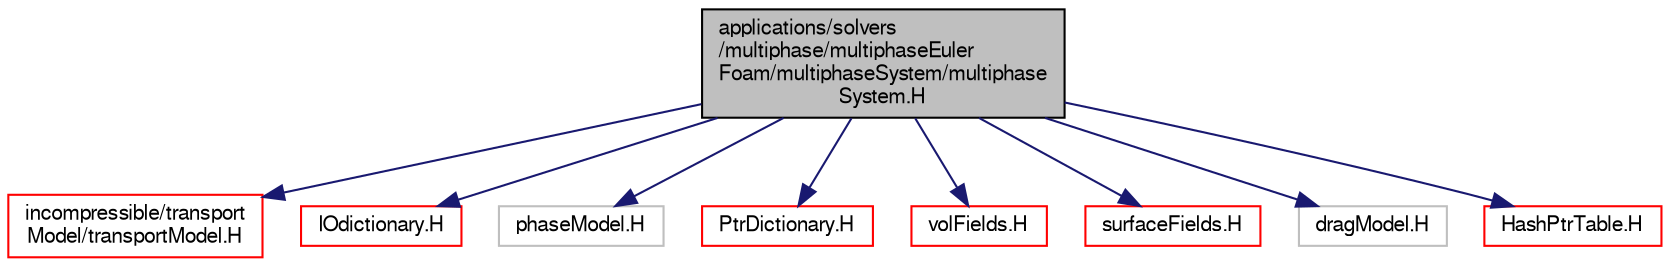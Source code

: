 digraph "applications/solvers/multiphase/multiphaseEulerFoam/multiphaseSystem/multiphaseSystem.H"
{
  bgcolor="transparent";
  edge [fontname="FreeSans",fontsize="10",labelfontname="FreeSans",labelfontsize="10"];
  node [fontname="FreeSans",fontsize="10",shape=record];
  Node0 [label="applications/solvers\l/multiphase/multiphaseEuler\lFoam/multiphaseSystem/multiphase\lSystem.H",height=0.2,width=0.4,color="black", fillcolor="grey75", style="filled", fontcolor="black"];
  Node0 -> Node1 [color="midnightblue",fontsize="10",style="solid",fontname="FreeSans"];
  Node1 [label="incompressible/transport\lModel/transportModel.H",height=0.2,width=0.4,color="red",URL="$a16823.html"];
  Node0 -> Node62 [color="midnightblue",fontsize="10",style="solid",fontname="FreeSans"];
  Node62 [label="IOdictionary.H",height=0.2,width=0.4,color="red",URL="$a09023.html"];
  Node0 -> Node109 [color="midnightblue",fontsize="10",style="solid",fontname="FreeSans"];
  Node109 [label="phaseModel.H",height=0.2,width=0.4,color="grey75"];
  Node0 -> Node110 [color="midnightblue",fontsize="10",style="solid",fontname="FreeSans"];
  Node110 [label="PtrDictionary.H",height=0.2,width=0.4,color="red",URL="$a08444.html"];
  Node0 -> Node114 [color="midnightblue",fontsize="10",style="solid",fontname="FreeSans"];
  Node114 [label="volFields.H",height=0.2,width=0.4,color="red",URL="$a02750.html"];
  Node0 -> Node306 [color="midnightblue",fontsize="10",style="solid",fontname="FreeSans"];
  Node306 [label="surfaceFields.H",height=0.2,width=0.4,color="red",URL="$a02735.html",tooltip="Foam::surfaceFields. "];
  Node0 -> Node313 [color="midnightblue",fontsize="10",style="solid",fontname="FreeSans"];
  Node313 [label="dragModel.H",height=0.2,width=0.4,color="grey75"];
  Node0 -> Node314 [color="midnightblue",fontsize="10",style="solid",fontname="FreeSans"];
  Node314 [label="HashPtrTable.H",height=0.2,width=0.4,color="red",URL="$a08462.html"];
}
